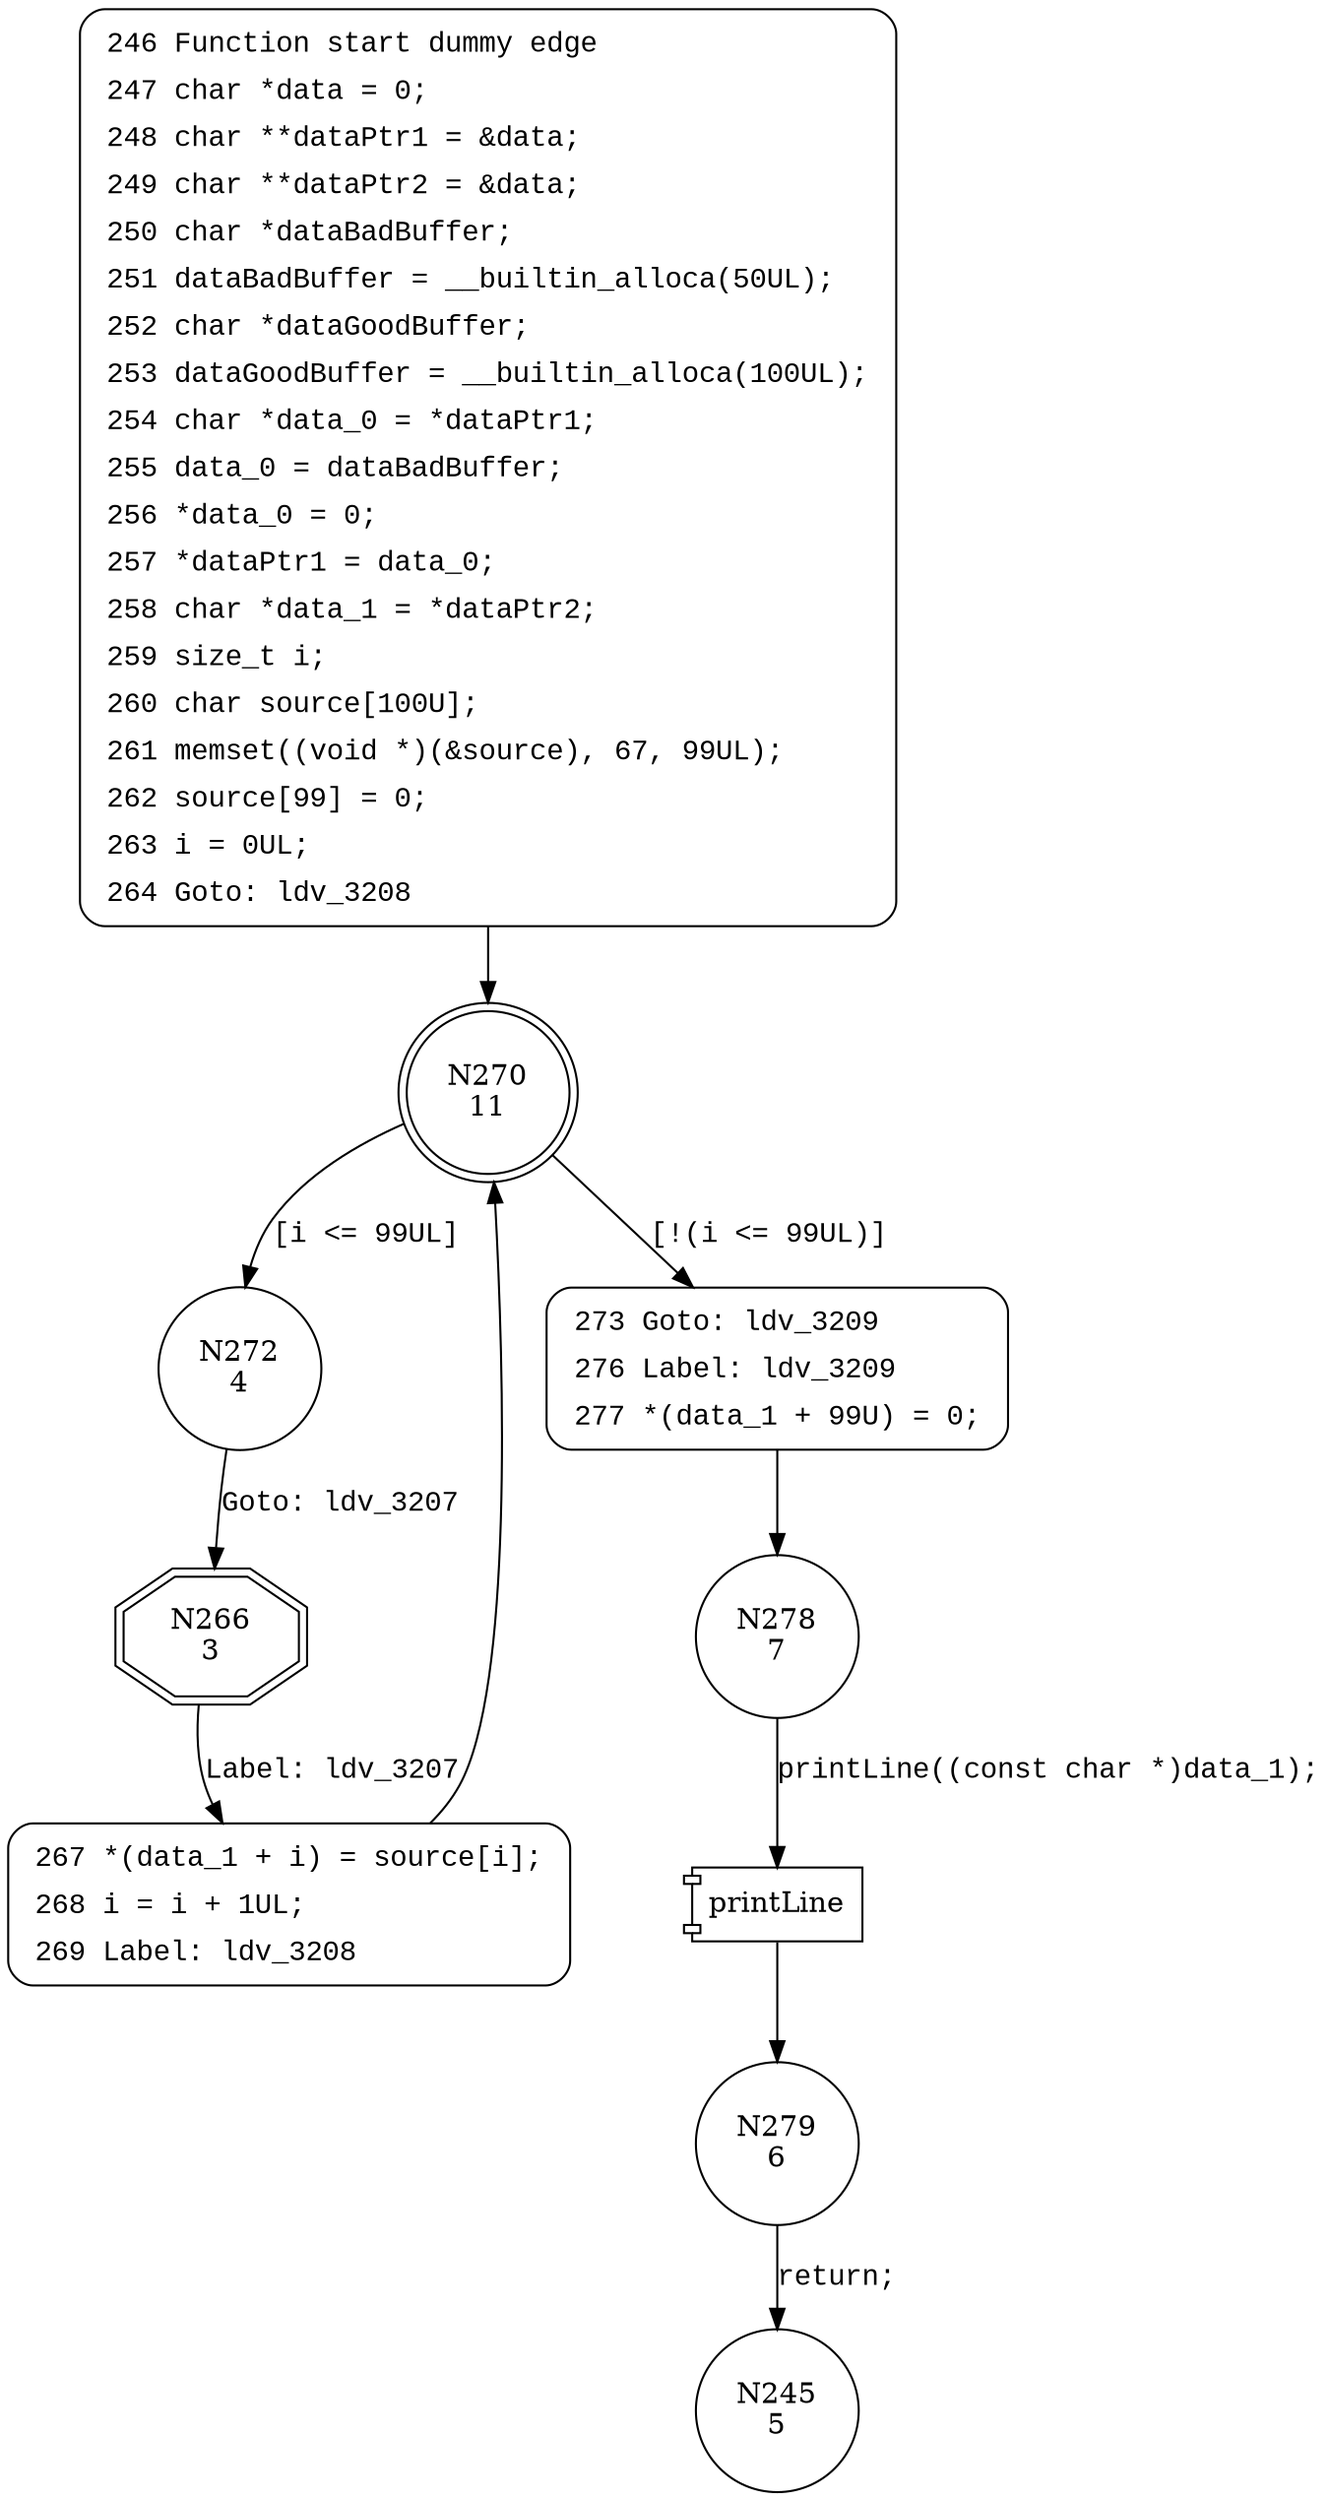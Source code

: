 digraph CWE121_Stack_Based_Buffer_Overflow__CWE805_char_alloca_loop_32_bad {
270 [shape="doublecircle" label="N270\n11"]
272 [shape="circle" label="N272\n4"]
273 [shape="circle" label="N273\n10"]
278 [shape="circle" label="N278\n7"]
279 [shape="circle" label="N279\n6"]
266 [shape="doubleoctagon" label="N266\n3"]
267 [shape="circle" label="N267\n2"]
245 [shape="circle" label="N245\n5"]
246 [style="filled,bold" penwidth="1" fillcolor="white" fontname="Courier New" shape="Mrecord" label=<<table border="0" cellborder="0" cellpadding="3" bgcolor="white"><tr><td align="right">246</td><td align="left">Function start dummy edge</td></tr><tr><td align="right">247</td><td align="left">char *data = 0;</td></tr><tr><td align="right">248</td><td align="left">char **dataPtr1 = &amp;data;</td></tr><tr><td align="right">249</td><td align="left">char **dataPtr2 = &amp;data;</td></tr><tr><td align="right">250</td><td align="left">char *dataBadBuffer;</td></tr><tr><td align="right">251</td><td align="left">dataBadBuffer = __builtin_alloca(50UL);</td></tr><tr><td align="right">252</td><td align="left">char *dataGoodBuffer;</td></tr><tr><td align="right">253</td><td align="left">dataGoodBuffer = __builtin_alloca(100UL);</td></tr><tr><td align="right">254</td><td align="left">char *data_0 = *dataPtr1;</td></tr><tr><td align="right">255</td><td align="left">data_0 = dataBadBuffer;</td></tr><tr><td align="right">256</td><td align="left">*data_0 = 0;</td></tr><tr><td align="right">257</td><td align="left">*dataPtr1 = data_0;</td></tr><tr><td align="right">258</td><td align="left">char *data_1 = *dataPtr2;</td></tr><tr><td align="right">259</td><td align="left">size_t i;</td></tr><tr><td align="right">260</td><td align="left">char source[100U];</td></tr><tr><td align="right">261</td><td align="left">memset((void *)(&amp;source), 67, 99UL);</td></tr><tr><td align="right">262</td><td align="left">source[99] = 0;</td></tr><tr><td align="right">263</td><td align="left">i = 0UL;</td></tr><tr><td align="right">264</td><td align="left">Goto: ldv_3208</td></tr></table>>]
246 -> 270[label=""]
273 [style="filled,bold" penwidth="1" fillcolor="white" fontname="Courier New" shape="Mrecord" label=<<table border="0" cellborder="0" cellpadding="3" bgcolor="white"><tr><td align="right">273</td><td align="left">Goto: ldv_3209</td></tr><tr><td align="right">276</td><td align="left">Label: ldv_3209</td></tr><tr><td align="right">277</td><td align="left">*(data_1 + 99U) = 0;</td></tr></table>>]
273 -> 278[label=""]
267 [style="filled,bold" penwidth="1" fillcolor="white" fontname="Courier New" shape="Mrecord" label=<<table border="0" cellborder="0" cellpadding="3" bgcolor="white"><tr><td align="right">267</td><td align="left">*(data_1 + i) = source[i];</td></tr><tr><td align="right">268</td><td align="left">i = i + 1UL;</td></tr><tr><td align="right">269</td><td align="left">Label: ldv_3208</td></tr></table>>]
267 -> 270[label=""]
270 -> 272 [label="[i <= 99UL]" fontname="Courier New"]
270 -> 273 [label="[!(i <= 99UL)]" fontname="Courier New"]
100023 [shape="component" label="printLine"]
278 -> 100023 [label="printLine((const char *)data_1);" fontname="Courier New"]
100023 -> 279 [label="" fontname="Courier New"]
272 -> 266 [label="Goto: ldv_3207" fontname="Courier New"]
266 -> 267 [label="Label: ldv_3207" fontname="Courier New"]
279 -> 245 [label="return;" fontname="Courier New"]
}